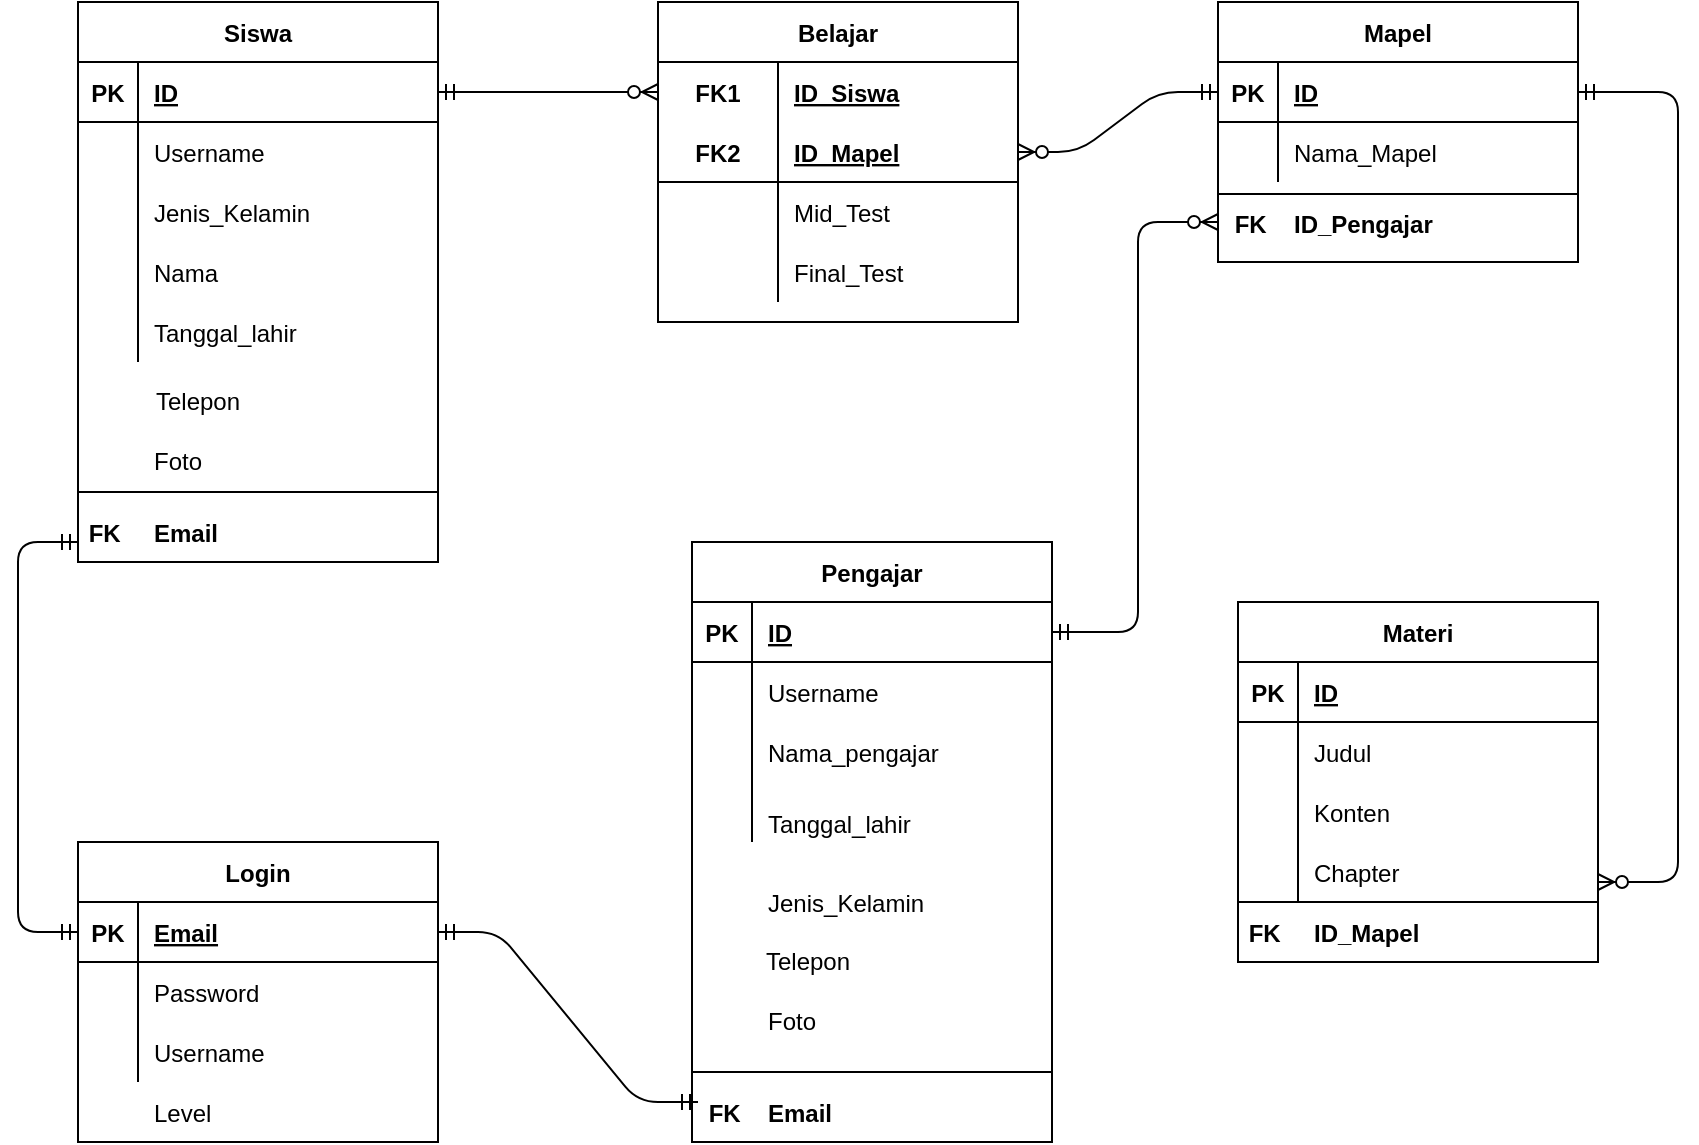 <mxfile version="13.10.2" type="device"><diagram id="iMdHe8foG-8TYhm6ewDh" name="Page-1"><mxGraphModel dx="1108" dy="433" grid="1" gridSize="10" guides="1" tooltips="1" connect="1" arrows="1" fold="1" page="1" pageScale="1" pageWidth="850" pageHeight="1100" math="0" shadow="0"><root><mxCell id="0"/><mxCell id="1" parent="0"/><mxCell id="Vj2Q8QpAhm5BJDSr8hEJ-1" value="Siswa" style="shape=table;startSize=30;container=1;collapsible=1;childLayout=tableLayout;fixedRows=1;rowLines=0;fontStyle=1;align=center;resizeLast=1;" parent="1" vertex="1"><mxGeometry x="80" y="40" width="180" height="280" as="geometry"/></mxCell><mxCell id="Vj2Q8QpAhm5BJDSr8hEJ-2" value="" style="shape=partialRectangle;collapsible=0;dropTarget=0;pointerEvents=0;fillColor=none;top=0;left=0;bottom=1;right=0;points=[[0,0.5],[1,0.5]];portConstraint=eastwest;" parent="Vj2Q8QpAhm5BJDSr8hEJ-1" vertex="1"><mxGeometry y="30" width="180" height="30" as="geometry"/></mxCell><mxCell id="Vj2Q8QpAhm5BJDSr8hEJ-3" value="PK" style="shape=partialRectangle;connectable=0;fillColor=none;top=0;left=0;bottom=0;right=0;fontStyle=1;overflow=hidden;" parent="Vj2Q8QpAhm5BJDSr8hEJ-2" vertex="1"><mxGeometry width="30" height="30" as="geometry"/></mxCell><mxCell id="Vj2Q8QpAhm5BJDSr8hEJ-4" value="ID" style="shape=partialRectangle;connectable=0;fillColor=none;top=0;left=0;bottom=0;right=0;align=left;spacingLeft=6;fontStyle=5;overflow=hidden;" parent="Vj2Q8QpAhm5BJDSr8hEJ-2" vertex="1"><mxGeometry x="30" width="150" height="30" as="geometry"/></mxCell><mxCell id="Vj2Q8QpAhm5BJDSr8hEJ-5" value="" style="shape=partialRectangle;collapsible=0;dropTarget=0;pointerEvents=0;fillColor=none;top=0;left=0;bottom=0;right=0;points=[[0,0.5],[1,0.5]];portConstraint=eastwest;" parent="Vj2Q8QpAhm5BJDSr8hEJ-1" vertex="1"><mxGeometry y="60" width="180" height="30" as="geometry"/></mxCell><mxCell id="Vj2Q8QpAhm5BJDSr8hEJ-6" value="" style="shape=partialRectangle;connectable=0;fillColor=none;top=0;left=0;bottom=0;right=0;editable=1;overflow=hidden;" parent="Vj2Q8QpAhm5BJDSr8hEJ-5" vertex="1"><mxGeometry width="30" height="30" as="geometry"/></mxCell><mxCell id="Vj2Q8QpAhm5BJDSr8hEJ-7" value="Username" style="shape=partialRectangle;connectable=0;fillColor=none;top=0;left=0;bottom=0;right=0;align=left;spacingLeft=6;overflow=hidden;" parent="Vj2Q8QpAhm5BJDSr8hEJ-5" vertex="1"><mxGeometry x="30" width="150" height="30" as="geometry"/></mxCell><mxCell id="MXmllqMuFRXZkB6bzygv-2" value="" style="shape=partialRectangle;collapsible=0;dropTarget=0;pointerEvents=0;fillColor=none;top=0;left=0;bottom=0;right=0;points=[[0,0.5],[1,0.5]];portConstraint=eastwest;" parent="Vj2Q8QpAhm5BJDSr8hEJ-1" vertex="1"><mxGeometry y="90" width="180" height="30" as="geometry"/></mxCell><mxCell id="MXmllqMuFRXZkB6bzygv-3" value="" style="shape=partialRectangle;connectable=0;fillColor=none;top=0;left=0;bottom=0;right=0;editable=1;overflow=hidden;" parent="MXmllqMuFRXZkB6bzygv-2" vertex="1"><mxGeometry width="30" height="30" as="geometry"/></mxCell><mxCell id="MXmllqMuFRXZkB6bzygv-4" value="Jenis_Kelamin" style="shape=partialRectangle;connectable=0;fillColor=none;top=0;left=0;bottom=0;right=0;align=left;spacingLeft=6;overflow=hidden;" parent="MXmllqMuFRXZkB6bzygv-2" vertex="1"><mxGeometry x="30" width="150" height="30" as="geometry"/></mxCell><mxCell id="Vj2Q8QpAhm5BJDSr8hEJ-11" value="" style="shape=partialRectangle;collapsible=0;dropTarget=0;pointerEvents=0;fillColor=none;top=0;left=0;bottom=0;right=0;points=[[0,0.5],[1,0.5]];portConstraint=eastwest;" parent="Vj2Q8QpAhm5BJDSr8hEJ-1" vertex="1"><mxGeometry y="120" width="180" height="30" as="geometry"/></mxCell><mxCell id="Vj2Q8QpAhm5BJDSr8hEJ-12" value="" style="shape=partialRectangle;connectable=0;fillColor=none;top=0;left=0;bottom=0;right=0;editable=1;overflow=hidden;" parent="Vj2Q8QpAhm5BJDSr8hEJ-11" vertex="1"><mxGeometry width="30" height="30" as="geometry"/></mxCell><mxCell id="Vj2Q8QpAhm5BJDSr8hEJ-13" value="Nama" style="shape=partialRectangle;connectable=0;fillColor=none;top=0;left=0;bottom=0;right=0;align=left;spacingLeft=6;overflow=hidden;" parent="Vj2Q8QpAhm5BJDSr8hEJ-11" vertex="1"><mxGeometry x="30" width="150" height="30" as="geometry"/></mxCell><mxCell id="Vj2Q8QpAhm5BJDSr8hEJ-8" value="" style="shape=partialRectangle;collapsible=0;dropTarget=0;pointerEvents=0;fillColor=none;top=0;left=0;bottom=0;right=0;points=[[0,0.5],[1,0.5]];portConstraint=eastwest;" parent="Vj2Q8QpAhm5BJDSr8hEJ-1" vertex="1"><mxGeometry y="150" width="180" height="30" as="geometry"/></mxCell><mxCell id="Vj2Q8QpAhm5BJDSr8hEJ-9" value="" style="shape=partialRectangle;connectable=0;fillColor=none;top=0;left=0;bottom=0;right=0;editable=1;overflow=hidden;" parent="Vj2Q8QpAhm5BJDSr8hEJ-8" vertex="1"><mxGeometry width="30" height="30" as="geometry"/></mxCell><mxCell id="Vj2Q8QpAhm5BJDSr8hEJ-10" value="" style="shape=partialRectangle;connectable=0;fillColor=none;top=0;left=0;bottom=0;right=0;align=left;spacingLeft=6;overflow=hidden;" parent="Vj2Q8QpAhm5BJDSr8hEJ-8" vertex="1"><mxGeometry x="30" width="150" height="30" as="geometry"/></mxCell><mxCell id="Vj2Q8QpAhm5BJDSr8hEJ-43" value="Mapel" style="shape=table;startSize=30;container=1;collapsible=1;childLayout=tableLayout;fixedRows=1;rowLines=0;fontStyle=1;align=center;resizeLast=1;" parent="1" vertex="1"><mxGeometry x="650" y="40" width="180" height="130" as="geometry"/></mxCell><mxCell id="Vj2Q8QpAhm5BJDSr8hEJ-44" value="" style="shape=partialRectangle;collapsible=0;dropTarget=0;pointerEvents=0;fillColor=none;top=0;left=0;bottom=1;right=0;points=[[0,0.5],[1,0.5]];portConstraint=eastwest;" parent="Vj2Q8QpAhm5BJDSr8hEJ-43" vertex="1"><mxGeometry y="30" width="180" height="30" as="geometry"/></mxCell><mxCell id="Vj2Q8QpAhm5BJDSr8hEJ-45" value="PK" style="shape=partialRectangle;connectable=0;fillColor=none;top=0;left=0;bottom=0;right=0;fontStyle=1;overflow=hidden;" parent="Vj2Q8QpAhm5BJDSr8hEJ-44" vertex="1"><mxGeometry width="30" height="30" as="geometry"/></mxCell><mxCell id="Vj2Q8QpAhm5BJDSr8hEJ-46" value="ID" style="shape=partialRectangle;connectable=0;fillColor=none;top=0;left=0;bottom=0;right=0;align=left;spacingLeft=6;fontStyle=5;overflow=hidden;" parent="Vj2Q8QpAhm5BJDSr8hEJ-44" vertex="1"><mxGeometry x="30" width="150" height="30" as="geometry"/></mxCell><mxCell id="Vj2Q8QpAhm5BJDSr8hEJ-47" value="" style="shape=partialRectangle;collapsible=0;dropTarget=0;pointerEvents=0;fillColor=none;top=0;left=0;bottom=0;right=0;points=[[0,0.5],[1,0.5]];portConstraint=eastwest;" parent="Vj2Q8QpAhm5BJDSr8hEJ-43" vertex="1"><mxGeometry y="60" width="180" height="30" as="geometry"/></mxCell><mxCell id="Vj2Q8QpAhm5BJDSr8hEJ-48" value="" style="shape=partialRectangle;connectable=0;fillColor=none;top=0;left=0;bottom=0;right=0;editable=1;overflow=hidden;" parent="Vj2Q8QpAhm5BJDSr8hEJ-47" vertex="1"><mxGeometry width="30" height="30" as="geometry"/></mxCell><mxCell id="Vj2Q8QpAhm5BJDSr8hEJ-49" value="Nama_Mapel" style="shape=partialRectangle;connectable=0;fillColor=none;top=0;left=0;bottom=0;right=0;align=left;spacingLeft=6;overflow=hidden;" parent="Vj2Q8QpAhm5BJDSr8hEJ-47" vertex="1"><mxGeometry x="30" width="150" height="30" as="geometry"/></mxCell><mxCell id="Vj2Q8QpAhm5BJDSr8hEJ-16" value="Email" style="shape=partialRectangle;connectable=0;fillColor=none;top=0;left=0;bottom=0;right=0;align=left;spacingLeft=6;overflow=hidden;fontStyle=1" parent="1" vertex="1"><mxGeometry x="110" y="290" width="150" height="30" as="geometry"/></mxCell><mxCell id="Vj2Q8QpAhm5BJDSr8hEJ-19" value="Tanggal_lahir" style="shape=partialRectangle;connectable=0;fillColor=none;top=0;left=0;bottom=0;right=0;align=left;spacingLeft=6;overflow=hidden;" parent="1" vertex="1"><mxGeometry x="110" y="190" width="150" height="30" as="geometry"/></mxCell><mxCell id="Vj2Q8QpAhm5BJDSr8hEJ-66" value="Belajar" style="shape=table;startSize=30;container=1;collapsible=1;childLayout=tableLayout;fixedRows=1;rowLines=0;fontStyle=1;align=center;resizeLast=1;" parent="1" vertex="1"><mxGeometry x="370" y="40" width="180" height="160" as="geometry"/></mxCell><mxCell id="Vj2Q8QpAhm5BJDSr8hEJ-67" value="" style="shape=partialRectangle;collapsible=0;dropTarget=0;pointerEvents=0;fillColor=none;top=0;left=0;bottom=0;right=0;points=[[0,0.5],[1,0.5]];portConstraint=eastwest;" parent="Vj2Q8QpAhm5BJDSr8hEJ-66" vertex="1"><mxGeometry y="30" width="180" height="30" as="geometry"/></mxCell><mxCell id="Vj2Q8QpAhm5BJDSr8hEJ-68" value="FK1" style="shape=partialRectangle;connectable=0;fillColor=none;top=0;left=0;bottom=0;right=0;fontStyle=1;overflow=hidden;" parent="Vj2Q8QpAhm5BJDSr8hEJ-67" vertex="1"><mxGeometry width="60" height="30" as="geometry"/></mxCell><mxCell id="Vj2Q8QpAhm5BJDSr8hEJ-69" value="ID_Siswa" style="shape=partialRectangle;connectable=0;fillColor=none;top=0;left=0;bottom=0;right=0;align=left;spacingLeft=6;fontStyle=5;overflow=hidden;" parent="Vj2Q8QpAhm5BJDSr8hEJ-67" vertex="1"><mxGeometry x="60" width="120" height="30" as="geometry"/></mxCell><mxCell id="Vj2Q8QpAhm5BJDSr8hEJ-70" value="" style="shape=partialRectangle;collapsible=0;dropTarget=0;pointerEvents=0;fillColor=none;top=0;left=0;bottom=1;right=0;points=[[0,0.5],[1,0.5]];portConstraint=eastwest;" parent="Vj2Q8QpAhm5BJDSr8hEJ-66" vertex="1"><mxGeometry y="60" width="180" height="30" as="geometry"/></mxCell><mxCell id="Vj2Q8QpAhm5BJDSr8hEJ-71" value="FK2" style="shape=partialRectangle;connectable=0;fillColor=none;top=0;left=0;bottom=0;right=0;fontStyle=1;overflow=hidden;" parent="Vj2Q8QpAhm5BJDSr8hEJ-70" vertex="1"><mxGeometry width="60" height="30" as="geometry"/></mxCell><mxCell id="Vj2Q8QpAhm5BJDSr8hEJ-72" value="ID_Mapel" style="shape=partialRectangle;connectable=0;fillColor=none;top=0;left=0;bottom=0;right=0;align=left;spacingLeft=6;fontStyle=5;overflow=hidden;" parent="Vj2Q8QpAhm5BJDSr8hEJ-70" vertex="1"><mxGeometry x="60" width="120" height="30" as="geometry"/></mxCell><mxCell id="Vj2Q8QpAhm5BJDSr8hEJ-83" value="" style="shape=partialRectangle;collapsible=0;dropTarget=0;pointerEvents=0;fillColor=none;top=0;left=0;bottom=0;right=0;points=[[0,0.5],[1,0.5]];portConstraint=eastwest;" parent="Vj2Q8QpAhm5BJDSr8hEJ-66" vertex="1"><mxGeometry y="90" width="180" height="30" as="geometry"/></mxCell><mxCell id="Vj2Q8QpAhm5BJDSr8hEJ-84" value="" style="shape=partialRectangle;connectable=0;fillColor=none;top=0;left=0;bottom=0;right=0;editable=1;overflow=hidden;" parent="Vj2Q8QpAhm5BJDSr8hEJ-83" vertex="1"><mxGeometry width="60" height="30" as="geometry"/></mxCell><mxCell id="Vj2Q8QpAhm5BJDSr8hEJ-85" value="Mid_Test" style="shape=partialRectangle;connectable=0;fillColor=none;top=0;left=0;bottom=0;right=0;align=left;spacingLeft=6;overflow=hidden;" parent="Vj2Q8QpAhm5BJDSr8hEJ-83" vertex="1"><mxGeometry x="60" width="120" height="30" as="geometry"/></mxCell><mxCell id="Vj2Q8QpAhm5BJDSr8hEJ-73" value="" style="shape=partialRectangle;collapsible=0;dropTarget=0;pointerEvents=0;fillColor=none;top=0;left=0;bottom=0;right=0;points=[[0,0.5],[1,0.5]];portConstraint=eastwest;" parent="Vj2Q8QpAhm5BJDSr8hEJ-66" vertex="1"><mxGeometry y="120" width="180" height="30" as="geometry"/></mxCell><mxCell id="Vj2Q8QpAhm5BJDSr8hEJ-74" value="" style="shape=partialRectangle;connectable=0;fillColor=none;top=0;left=0;bottom=0;right=0;editable=1;overflow=hidden;" parent="Vj2Q8QpAhm5BJDSr8hEJ-73" vertex="1"><mxGeometry width="60" height="30" as="geometry"/></mxCell><mxCell id="Vj2Q8QpAhm5BJDSr8hEJ-75" value="Final_Test" style="shape=partialRectangle;connectable=0;fillColor=none;top=0;left=0;bottom=0;right=0;align=left;spacingLeft=6;overflow=hidden;" parent="Vj2Q8QpAhm5BJDSr8hEJ-73" vertex="1"><mxGeometry x="60" width="120" height="30" as="geometry"/></mxCell><mxCell id="Vj2Q8QpAhm5BJDSr8hEJ-86" value="" style="fontSize=12;html=1;endArrow=ERzeroToMany;startArrow=ERmandOne;edgeStyle=orthogonalEdgeStyle;exitX=1;exitY=0.5;exitDx=0;exitDy=0;endFill=1;" parent="1" source="Ri1a3u-TD6PD-_G2yPUE-16" edge="1"><mxGeometry width="100" height="100" relative="1" as="geometry"><mxPoint x="660" y="320" as="sourcePoint"/><mxPoint x="650" y="150" as="targetPoint"/><Array as="points"><mxPoint x="610" y="355"/><mxPoint x="610" y="150"/></Array></mxGeometry></mxCell><mxCell id="Ri1a3u-TD6PD-_G2yPUE-28" value="Email" style="shape=partialRectangle;connectable=0;fillColor=none;top=0;left=0;bottom=0;right=0;align=left;spacingLeft=6;overflow=hidden;fontStyle=1" parent="1" vertex="1"><mxGeometry x="417" y="580" width="150" height="30" as="geometry"/></mxCell><mxCell id="Ri1a3u-TD6PD-_G2yPUE-29" value="Tanggal_lahir" style="shape=partialRectangle;connectable=0;fillColor=none;top=0;left=0;bottom=0;right=0;align=left;spacingLeft=6;overflow=hidden;" parent="1" vertex="1"><mxGeometry x="417" y="435.5" width="150" height="30" as="geometry"/></mxCell><mxCell id="Ri1a3u-TD6PD-_G2yPUE-30" value="" style="line;strokeWidth=1;rotatable=0;dashed=0;labelPosition=right;align=left;verticalAlign=middle;spacingTop=0;spacingLeft=6;points=[];portConstraint=eastwest;" parent="1" vertex="1"><mxGeometry x="387" y="570" width="180" height="10" as="geometry"/></mxCell><mxCell id="Ri1a3u-TD6PD-_G2yPUE-31" value="" style="line;strokeWidth=1;rotatable=0;dashed=0;labelPosition=right;align=left;verticalAlign=middle;spacingTop=0;spacingLeft=6;points=[];portConstraint=eastwest;" parent="1" vertex="1"><mxGeometry x="80" y="280" width="180" height="10" as="geometry"/></mxCell><mxCell id="Ri1a3u-TD6PD-_G2yPUE-32" value="  FK" style="shape=partialRectangle;connectable=0;fillColor=none;top=0;left=0;bottom=0;right=0;fontStyle=1;overflow=hidden;" parent="1" vertex="1"><mxGeometry x="60" y="290" width="60" height="30" as="geometry"/></mxCell><mxCell id="Ri1a3u-TD6PD-_G2yPUE-33" value="  FK" style="shape=partialRectangle;connectable=0;fillColor=none;top=0;left=0;bottom=0;right=0;fontStyle=1;overflow=hidden;" parent="1" vertex="1"><mxGeometry x="370" y="580" width="60" height="30" as="geometry"/></mxCell><mxCell id="Ri1a3u-TD6PD-_G2yPUE-2" value="Login" style="shape=table;startSize=30;container=1;collapsible=1;childLayout=tableLayout;fixedRows=1;rowLines=0;fontStyle=1;align=center;resizeLast=1;" parent="1" vertex="1"><mxGeometry x="80" y="460" width="180" height="150" as="geometry"/></mxCell><mxCell id="Ri1a3u-TD6PD-_G2yPUE-3" value="" style="shape=partialRectangle;collapsible=0;dropTarget=0;pointerEvents=0;fillColor=none;top=0;left=0;bottom=1;right=0;points=[[0,0.5],[1,0.5]];portConstraint=eastwest;" parent="Ri1a3u-TD6PD-_G2yPUE-2" vertex="1"><mxGeometry y="30" width="180" height="30" as="geometry"/></mxCell><mxCell id="Ri1a3u-TD6PD-_G2yPUE-4" value="PK" style="shape=partialRectangle;connectable=0;fillColor=none;top=0;left=0;bottom=0;right=0;fontStyle=1;overflow=hidden;" parent="Ri1a3u-TD6PD-_G2yPUE-3" vertex="1"><mxGeometry width="30" height="30" as="geometry"/></mxCell><mxCell id="Ri1a3u-TD6PD-_G2yPUE-5" value="Email" style="shape=partialRectangle;connectable=0;fillColor=none;top=0;left=0;bottom=0;right=0;align=left;spacingLeft=6;fontStyle=5;overflow=hidden;" parent="Ri1a3u-TD6PD-_G2yPUE-3" vertex="1"><mxGeometry x="30" width="150" height="30" as="geometry"/></mxCell><mxCell id="Ri1a3u-TD6PD-_G2yPUE-6" value="" style="shape=partialRectangle;collapsible=0;dropTarget=0;pointerEvents=0;fillColor=none;top=0;left=0;bottom=0;right=0;points=[[0,0.5],[1,0.5]];portConstraint=eastwest;" parent="Ri1a3u-TD6PD-_G2yPUE-2" vertex="1"><mxGeometry y="60" width="180" height="30" as="geometry"/></mxCell><mxCell id="Ri1a3u-TD6PD-_G2yPUE-7" value="" style="shape=partialRectangle;connectable=0;fillColor=none;top=0;left=0;bottom=0;right=0;editable=1;overflow=hidden;" parent="Ri1a3u-TD6PD-_G2yPUE-6" vertex="1"><mxGeometry width="30" height="30" as="geometry"/></mxCell><mxCell id="Ri1a3u-TD6PD-_G2yPUE-8" value="Password" style="shape=partialRectangle;connectable=0;fillColor=none;top=0;left=0;bottom=0;right=0;align=left;spacingLeft=6;overflow=hidden;" parent="Ri1a3u-TD6PD-_G2yPUE-6" vertex="1"><mxGeometry x="30" width="150" height="30" as="geometry"/></mxCell><mxCell id="Ri1a3u-TD6PD-_G2yPUE-9" value="" style="shape=partialRectangle;collapsible=0;dropTarget=0;pointerEvents=0;fillColor=none;top=0;left=0;bottom=0;right=0;points=[[0,0.5],[1,0.5]];portConstraint=eastwest;" parent="Ri1a3u-TD6PD-_G2yPUE-2" vertex="1"><mxGeometry y="90" width="180" height="30" as="geometry"/></mxCell><mxCell id="Ri1a3u-TD6PD-_G2yPUE-10" value="" style="shape=partialRectangle;connectable=0;fillColor=none;top=0;left=0;bottom=0;right=0;editable=1;overflow=hidden;" parent="Ri1a3u-TD6PD-_G2yPUE-9" vertex="1"><mxGeometry width="30" height="30" as="geometry"/></mxCell><mxCell id="Ri1a3u-TD6PD-_G2yPUE-11" value="Username" style="shape=partialRectangle;connectable=0;fillColor=none;top=0;left=0;bottom=0;right=0;align=left;spacingLeft=6;overflow=hidden;" parent="Ri1a3u-TD6PD-_G2yPUE-9" vertex="1"><mxGeometry x="30" width="150" height="30" as="geometry"/></mxCell><mxCell id="Ri1a3u-TD6PD-_G2yPUE-15" value="Pengajar" style="shape=table;startSize=30;container=1;collapsible=1;childLayout=tableLayout;fixedRows=1;rowLines=0;fontStyle=1;align=center;resizeLast=1;" parent="1" vertex="1"><mxGeometry x="387" y="310" width="180" height="300" as="geometry"/></mxCell><mxCell id="Ri1a3u-TD6PD-_G2yPUE-16" value="" style="shape=partialRectangle;collapsible=0;dropTarget=0;pointerEvents=0;fillColor=none;top=0;left=0;bottom=1;right=0;points=[[0,0.5],[1,0.5]];portConstraint=eastwest;" parent="Ri1a3u-TD6PD-_G2yPUE-15" vertex="1"><mxGeometry y="30" width="180" height="30" as="geometry"/></mxCell><mxCell id="Ri1a3u-TD6PD-_G2yPUE-17" value="PK" style="shape=partialRectangle;connectable=0;fillColor=none;top=0;left=0;bottom=0;right=0;fontStyle=1;overflow=hidden;" parent="Ri1a3u-TD6PD-_G2yPUE-16" vertex="1"><mxGeometry width="30" height="30" as="geometry"/></mxCell><mxCell id="Ri1a3u-TD6PD-_G2yPUE-18" value="ID" style="shape=partialRectangle;connectable=0;fillColor=none;top=0;left=0;bottom=0;right=0;align=left;spacingLeft=6;fontStyle=5;overflow=hidden;" parent="Ri1a3u-TD6PD-_G2yPUE-16" vertex="1"><mxGeometry x="30" width="150" height="30" as="geometry"/></mxCell><mxCell id="Ri1a3u-TD6PD-_G2yPUE-19" value="" style="shape=partialRectangle;collapsible=0;dropTarget=0;pointerEvents=0;fillColor=none;top=0;left=0;bottom=0;right=0;points=[[0,0.5],[1,0.5]];portConstraint=eastwest;" parent="Ri1a3u-TD6PD-_G2yPUE-15" vertex="1"><mxGeometry y="60" width="180" height="30" as="geometry"/></mxCell><mxCell id="Ri1a3u-TD6PD-_G2yPUE-20" value="" style="shape=partialRectangle;connectable=0;fillColor=none;top=0;left=0;bottom=0;right=0;editable=1;overflow=hidden;" parent="Ri1a3u-TD6PD-_G2yPUE-19" vertex="1"><mxGeometry width="30" height="30" as="geometry"/></mxCell><mxCell id="Ri1a3u-TD6PD-_G2yPUE-21" value="Username" style="shape=partialRectangle;connectable=0;fillColor=none;top=0;left=0;bottom=0;right=0;align=left;spacingLeft=6;overflow=hidden;" parent="Ri1a3u-TD6PD-_G2yPUE-19" vertex="1"><mxGeometry x="30" width="150" height="30" as="geometry"/></mxCell><mxCell id="Ri1a3u-TD6PD-_G2yPUE-22" value="" style="shape=partialRectangle;collapsible=0;dropTarget=0;pointerEvents=0;fillColor=none;top=0;left=0;bottom=0;right=0;points=[[0,0.5],[1,0.5]];portConstraint=eastwest;" parent="Ri1a3u-TD6PD-_G2yPUE-15" vertex="1"><mxGeometry y="90" width="180" height="30" as="geometry"/></mxCell><mxCell id="Ri1a3u-TD6PD-_G2yPUE-23" value="" style="shape=partialRectangle;connectable=0;fillColor=none;top=0;left=0;bottom=0;right=0;editable=1;overflow=hidden;" parent="Ri1a3u-TD6PD-_G2yPUE-22" vertex="1"><mxGeometry width="30" height="30" as="geometry"/></mxCell><mxCell id="Ri1a3u-TD6PD-_G2yPUE-24" value="Nama_pengajar" style="shape=partialRectangle;connectable=0;fillColor=none;top=0;left=0;bottom=0;right=0;align=left;spacingLeft=6;overflow=hidden;" parent="Ri1a3u-TD6PD-_G2yPUE-22" vertex="1"><mxGeometry x="30" width="150" height="30" as="geometry"/></mxCell><mxCell id="Ri1a3u-TD6PD-_G2yPUE-25" value="" style="shape=partialRectangle;collapsible=0;dropTarget=0;pointerEvents=0;fillColor=none;top=0;left=0;bottom=0;right=0;points=[[0,0.5],[1,0.5]];portConstraint=eastwest;" parent="Ri1a3u-TD6PD-_G2yPUE-15" vertex="1"><mxGeometry y="120" width="180" height="30" as="geometry"/></mxCell><mxCell id="Ri1a3u-TD6PD-_G2yPUE-26" value="" style="shape=partialRectangle;connectable=0;fillColor=none;top=0;left=0;bottom=0;right=0;editable=1;overflow=hidden;" parent="Ri1a3u-TD6PD-_G2yPUE-25" vertex="1"><mxGeometry width="30" height="30" as="geometry"/></mxCell><mxCell id="Ri1a3u-TD6PD-_G2yPUE-27" value="" style="shape=partialRectangle;connectable=0;fillColor=none;top=0;left=0;bottom=0;right=0;align=left;spacingLeft=6;overflow=hidden;" parent="Ri1a3u-TD6PD-_G2yPUE-25" vertex="1"><mxGeometry x="30" width="150" height="30" as="geometry"/></mxCell><mxCell id="Ri1a3u-TD6PD-_G2yPUE-36" value="" style="fontSize=12;html=1;endArrow=ERmandOne;startArrow=ERmandOne;edgeStyle=orthogonalEdgeStyle;exitX=0;exitY=0.5;exitDx=0;exitDy=0;" parent="1" source="Ri1a3u-TD6PD-_G2yPUE-3" edge="1"><mxGeometry width="100" height="100" relative="1" as="geometry"><mxPoint x="120" y="390" as="sourcePoint"/><mxPoint x="80" y="310" as="targetPoint"/><Array as="points"><mxPoint x="50" y="505"/><mxPoint x="50" y="310"/></Array></mxGeometry></mxCell><mxCell id="Ri1a3u-TD6PD-_G2yPUE-37" value="" style="line;strokeWidth=1;rotatable=0;dashed=0;labelPosition=right;align=left;verticalAlign=middle;spacingTop=0;spacingLeft=6;points=[];portConstraint=eastwest;" parent="1" vertex="1"><mxGeometry x="650" y="131" width="180" height="10" as="geometry"/></mxCell><mxCell id="Ri1a3u-TD6PD-_G2yPUE-38" value="ID_Pengajar" style="shape=partialRectangle;connectable=0;fillColor=none;top=0;left=0;bottom=0;right=0;align=left;spacingLeft=6;overflow=hidden;fontStyle=1" parent="1" vertex="1"><mxGeometry x="680" y="141" width="150" height="19" as="geometry"/></mxCell><mxCell id="Ri1a3u-TD6PD-_G2yPUE-41" value="" style="edgeStyle=entityRelationEdgeStyle;fontSize=12;html=1;endArrow=ERmandOne;startArrow=ERmandOne;exitX=1;exitY=0.5;exitDx=0;exitDy=0;" parent="1" source="Ri1a3u-TD6PD-_G2yPUE-3" edge="1"><mxGeometry width="100" height="100" relative="1" as="geometry"><mxPoint x="520" y="250" as="sourcePoint"/><mxPoint x="390" y="590" as="targetPoint"/></mxGeometry></mxCell><mxCell id="Ri1a3u-TD6PD-_G2yPUE-42" value="  FK" style="shape=partialRectangle;connectable=0;fillColor=none;top=0;left=0;bottom=0;right=0;fontStyle=1;overflow=hidden;" parent="1" vertex="1"><mxGeometry x="633" y="135.5" width="60" height="30" as="geometry"/></mxCell><mxCell id="MXmllqMuFRXZkB6bzygv-5" value="Jenis_Kelamin" style="shape=partialRectangle;connectable=0;fillColor=none;top=0;left=0;bottom=0;right=0;align=left;spacingLeft=6;overflow=hidden;" parent="1" vertex="1"><mxGeometry x="417" y="475" width="150" height="30" as="geometry"/></mxCell><mxCell id="MXmllqMuFRXZkB6bzygv-11" value="" style="edgeStyle=entityRelationEdgeStyle;fontSize=12;html=1;endArrow=ERzeroToMany;startArrow=ERmandOne;entryX=0;entryY=0.5;entryDx=0;entryDy=0;exitX=1;exitY=0.5;exitDx=0;exitDy=0;" parent="1" source="Vj2Q8QpAhm5BJDSr8hEJ-2" target="Vj2Q8QpAhm5BJDSr8hEJ-67" edge="1"><mxGeometry width="100" height="100" relative="1" as="geometry"><mxPoint x="270" y="85" as="sourcePoint"/><mxPoint x="470" y="80" as="targetPoint"/></mxGeometry></mxCell><mxCell id="MXmllqMuFRXZkB6bzygv-13" value="" style="edgeStyle=entityRelationEdgeStyle;fontSize=12;html=1;endArrow=ERmandOne;startArrow=ERzeroToMany;startFill=1;exitX=1;exitY=0.5;exitDx=0;exitDy=0;" parent="1" source="Vj2Q8QpAhm5BJDSr8hEJ-70" edge="1"><mxGeometry width="100" height="100" relative="1" as="geometry"><mxPoint x="250" y="180" as="sourcePoint"/><mxPoint x="650" y="85" as="targetPoint"/></mxGeometry></mxCell><mxCell id="s2LB5TFmODHG9X6wygwl-5" value="Level" style="shape=partialRectangle;connectable=0;fillColor=none;top=0;left=0;bottom=0;right=0;align=left;spacingLeft=6;overflow=hidden;" parent="1" vertex="1"><mxGeometry x="110" y="580" width="150" height="30" as="geometry"/></mxCell><mxCell id="bbtm6ZTO8cuB6L8XKlg1-1" value="Materi" style="shape=table;startSize=30;container=1;collapsible=1;childLayout=tableLayout;fixedRows=1;rowLines=0;fontStyle=1;align=center;resizeLast=1;" parent="1" vertex="1"><mxGeometry x="660" y="340" width="180" height="180" as="geometry"/></mxCell><mxCell id="bbtm6ZTO8cuB6L8XKlg1-2" value="" style="shape=partialRectangle;collapsible=0;dropTarget=0;pointerEvents=0;fillColor=none;top=0;left=0;bottom=1;right=0;points=[[0,0.5],[1,0.5]];portConstraint=eastwest;" parent="bbtm6ZTO8cuB6L8XKlg1-1" vertex="1"><mxGeometry y="30" width="180" height="30" as="geometry"/></mxCell><mxCell id="bbtm6ZTO8cuB6L8XKlg1-3" value="PK" style="shape=partialRectangle;connectable=0;fillColor=none;top=0;left=0;bottom=0;right=0;fontStyle=1;overflow=hidden;" parent="bbtm6ZTO8cuB6L8XKlg1-2" vertex="1"><mxGeometry width="30" height="30" as="geometry"/></mxCell><mxCell id="bbtm6ZTO8cuB6L8XKlg1-4" value="ID" style="shape=partialRectangle;connectable=0;fillColor=none;top=0;left=0;bottom=0;right=0;align=left;spacingLeft=6;fontStyle=5;overflow=hidden;" parent="bbtm6ZTO8cuB6L8XKlg1-2" vertex="1"><mxGeometry x="30" width="150" height="30" as="geometry"/></mxCell><mxCell id="bbtm6ZTO8cuB6L8XKlg1-5" value="" style="shape=partialRectangle;collapsible=0;dropTarget=0;pointerEvents=0;fillColor=none;top=0;left=0;bottom=0;right=0;points=[[0,0.5],[1,0.5]];portConstraint=eastwest;" parent="bbtm6ZTO8cuB6L8XKlg1-1" vertex="1"><mxGeometry y="60" width="180" height="30" as="geometry"/></mxCell><mxCell id="bbtm6ZTO8cuB6L8XKlg1-6" value="" style="shape=partialRectangle;connectable=0;fillColor=none;top=0;left=0;bottom=0;right=0;editable=1;overflow=hidden;" parent="bbtm6ZTO8cuB6L8XKlg1-5" vertex="1"><mxGeometry width="30" height="30" as="geometry"/></mxCell><mxCell id="bbtm6ZTO8cuB6L8XKlg1-7" value="Judul" style="shape=partialRectangle;connectable=0;fillColor=none;top=0;left=0;bottom=0;right=0;align=left;spacingLeft=6;overflow=hidden;" parent="bbtm6ZTO8cuB6L8XKlg1-5" vertex="1"><mxGeometry x="30" width="150" height="30" as="geometry"/></mxCell><mxCell id="bbtm6ZTO8cuB6L8XKlg1-8" value="" style="shape=partialRectangle;collapsible=0;dropTarget=0;pointerEvents=0;fillColor=none;top=0;left=0;bottom=0;right=0;points=[[0,0.5],[1,0.5]];portConstraint=eastwest;" parent="bbtm6ZTO8cuB6L8XKlg1-1" vertex="1"><mxGeometry y="90" width="180" height="30" as="geometry"/></mxCell><mxCell id="bbtm6ZTO8cuB6L8XKlg1-9" value="" style="shape=partialRectangle;connectable=0;fillColor=none;top=0;left=0;bottom=0;right=0;editable=1;overflow=hidden;" parent="bbtm6ZTO8cuB6L8XKlg1-8" vertex="1"><mxGeometry width="30" height="30" as="geometry"/></mxCell><mxCell id="bbtm6ZTO8cuB6L8XKlg1-10" value="Konten" style="shape=partialRectangle;connectable=0;fillColor=none;top=0;left=0;bottom=0;right=0;align=left;spacingLeft=6;overflow=hidden;" parent="bbtm6ZTO8cuB6L8XKlg1-8" vertex="1"><mxGeometry x="30" width="150" height="30" as="geometry"/></mxCell><mxCell id="KqtpcUY5ToH8-DMB4Vj4-5" value="" style="shape=partialRectangle;collapsible=0;dropTarget=0;pointerEvents=0;fillColor=none;top=0;left=0;bottom=0;right=0;points=[[0,0.5],[1,0.5]];portConstraint=eastwest;" vertex="1" parent="bbtm6ZTO8cuB6L8XKlg1-1"><mxGeometry y="120" width="180" height="30" as="geometry"/></mxCell><mxCell id="KqtpcUY5ToH8-DMB4Vj4-6" value="" style="shape=partialRectangle;connectable=0;fillColor=none;top=0;left=0;bottom=0;right=0;editable=1;overflow=hidden;" vertex="1" parent="KqtpcUY5ToH8-DMB4Vj4-5"><mxGeometry width="30" height="30" as="geometry"/></mxCell><mxCell id="KqtpcUY5ToH8-DMB4Vj4-7" value="Chapter" style="shape=partialRectangle;connectable=0;fillColor=none;top=0;left=0;bottom=0;right=0;align=left;spacingLeft=6;overflow=hidden;" vertex="1" parent="KqtpcUY5ToH8-DMB4Vj4-5"><mxGeometry x="30" width="150" height="30" as="geometry"/></mxCell><mxCell id="bbtm6ZTO8cuB6L8XKlg1-11" value="  FK" style="shape=partialRectangle;connectable=0;fillColor=none;top=0;left=0;bottom=0;right=0;fontStyle=1;overflow=hidden;" parent="1" vertex="1"><mxGeometry x="640" y="490" width="60" height="30" as="geometry"/></mxCell><mxCell id="bbtm6ZTO8cuB6L8XKlg1-12" value="" style="line;strokeWidth=1;rotatable=0;dashed=0;labelPosition=right;align=left;verticalAlign=middle;spacingTop=0;spacingLeft=6;points=[];portConstraint=eastwest;" parent="1" vertex="1"><mxGeometry x="660" y="485" width="180" height="10" as="geometry"/></mxCell><mxCell id="bbtm6ZTO8cuB6L8XKlg1-13" value="ID_Mapel" style="shape=partialRectangle;connectable=0;fillColor=none;top=0;left=0;bottom=0;right=0;align=left;spacingLeft=6;overflow=hidden;fontStyle=1" parent="1" vertex="1"><mxGeometry x="690" y="495.5" width="150" height="19" as="geometry"/></mxCell><mxCell id="bbtm6ZTO8cuB6L8XKlg1-14" value="Telepon" style="text;html=1;strokeColor=none;fillColor=none;align=center;verticalAlign=middle;whiteSpace=wrap;rounded=0;" parent="1" vertex="1"><mxGeometry x="120" y="230" width="40" height="20" as="geometry"/></mxCell><mxCell id="bbtm6ZTO8cuB6L8XKlg1-16" value="Telepon" style="text;html=1;strokeColor=none;fillColor=none;align=center;verticalAlign=middle;whiteSpace=wrap;rounded=0;" parent="1" vertex="1"><mxGeometry x="425" y="510" width="40" height="20" as="geometry"/></mxCell><mxCell id="bbtm6ZTO8cuB6L8XKlg1-18" value="" style="fontSize=12;html=1;endArrow=ERmandOne;startArrow=ERzeroToMany;edgeStyle=orthogonalEdgeStyle;endFill=0;entryX=1;entryY=0.5;entryDx=0;entryDy=0;startFill=1;" parent="1" target="Vj2Q8QpAhm5BJDSr8hEJ-44" edge="1"><mxGeometry width="100" height="100" relative="1" as="geometry"><mxPoint x="840" y="480" as="sourcePoint"/><mxPoint x="660" y="160" as="targetPoint"/><Array as="points"><mxPoint x="880" y="480"/><mxPoint x="880" y="85"/></Array></mxGeometry></mxCell><mxCell id="bbtm6ZTO8cuB6L8XKlg1-19" value="Foto" style="text;html=1;strokeColor=none;fillColor=none;align=center;verticalAlign=middle;whiteSpace=wrap;rounded=0;" parent="1" vertex="1"><mxGeometry x="110" y="260" width="40" height="20" as="geometry"/></mxCell><mxCell id="bbtm6ZTO8cuB6L8XKlg1-20" value="Foto" style="text;html=1;strokeColor=none;fillColor=none;align=center;verticalAlign=middle;whiteSpace=wrap;rounded=0;" parent="1" vertex="1"><mxGeometry x="417" y="540" width="40" height="20" as="geometry"/></mxCell></root></mxGraphModel></diagram></mxfile>